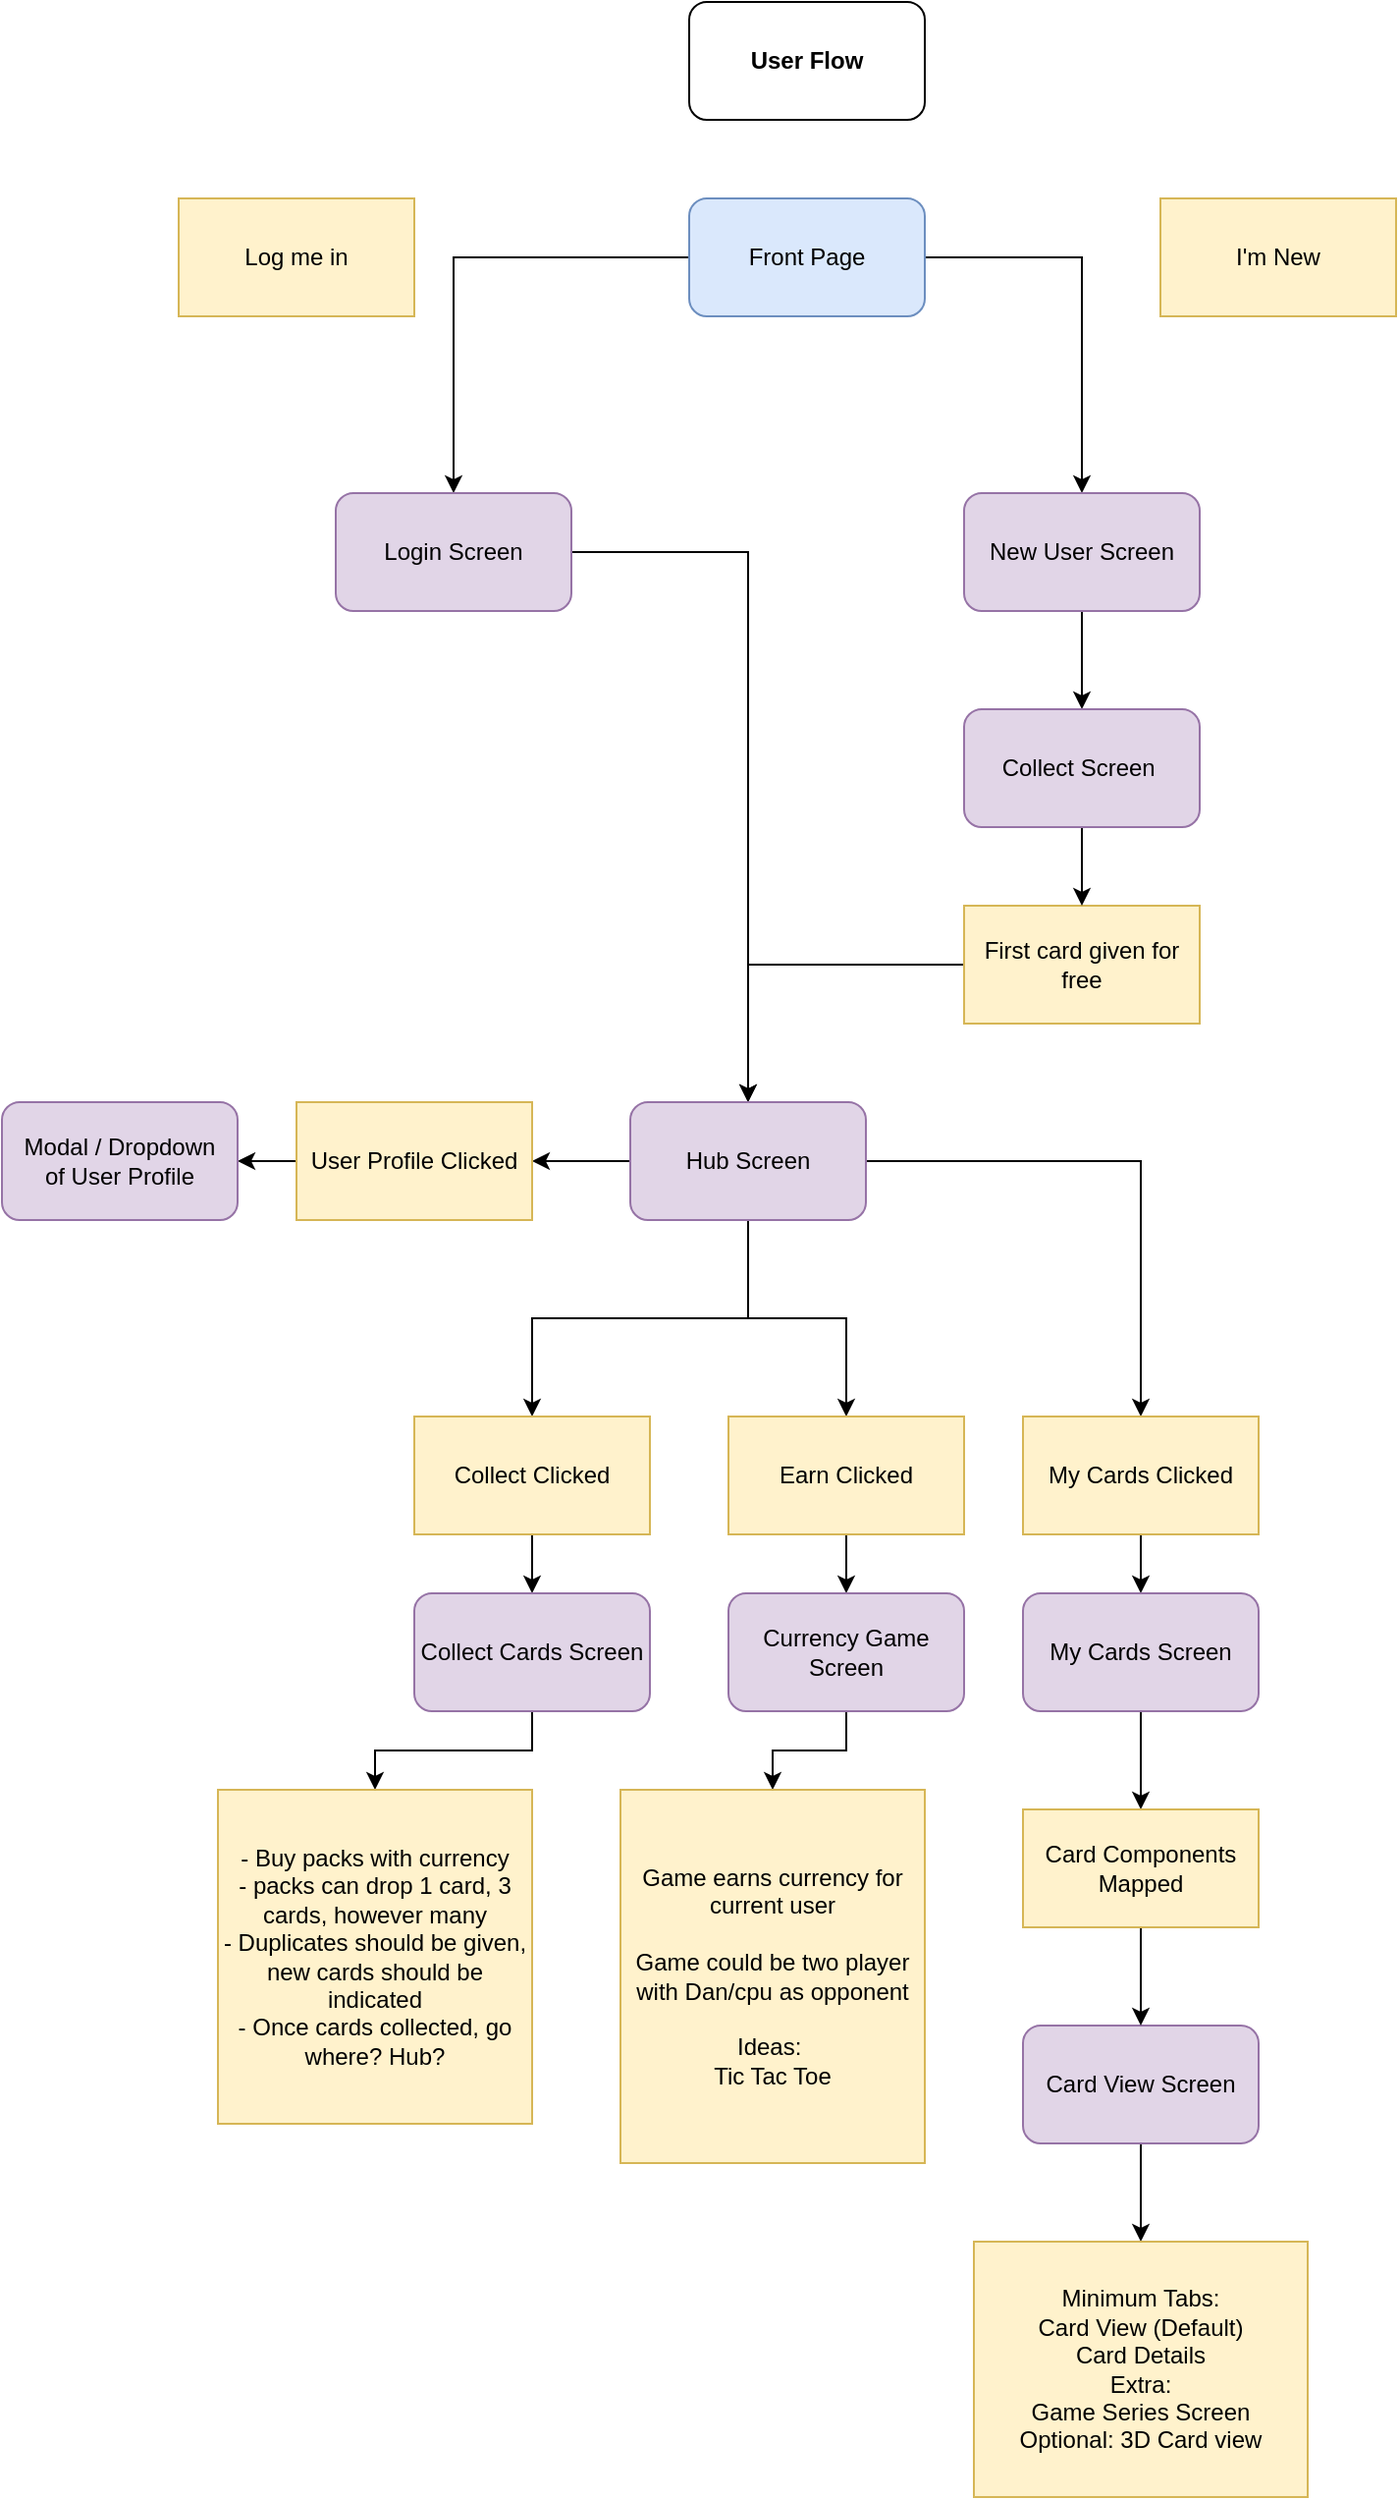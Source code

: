 <mxfile version="21.2.8" type="device">
  <diagram name="Page-1" id="f-AA6As8gq_hd0d5pc7O">
    <mxGraphModel dx="1098" dy="648" grid="1" gridSize="10" guides="1" tooltips="1" connect="1" arrows="1" fold="1" page="1" pageScale="1" pageWidth="850" pageHeight="1100" math="0" shadow="0">
      <root>
        <mxCell id="0" />
        <mxCell id="1" parent="0" />
        <mxCell id="bkwyFVkVn9sR9jUQk32u-1" value="&lt;b&gt;User Flow&lt;/b&gt;" style="rounded=1;whiteSpace=wrap;html=1;" vertex="1" parent="1">
          <mxGeometry x="360" y="40" width="120" height="60" as="geometry" />
        </mxCell>
        <mxCell id="bkwyFVkVn9sR9jUQk32u-5" value="" style="edgeStyle=orthogonalEdgeStyle;rounded=0;orthogonalLoop=1;jettySize=auto;html=1;" edge="1" parent="1" source="bkwyFVkVn9sR9jUQk32u-2" target="bkwyFVkVn9sR9jUQk32u-4">
          <mxGeometry relative="1" as="geometry" />
        </mxCell>
        <mxCell id="bkwyFVkVn9sR9jUQk32u-6" value="" style="edgeStyle=orthogonalEdgeStyle;rounded=0;orthogonalLoop=1;jettySize=auto;html=1;" edge="1" parent="1" source="bkwyFVkVn9sR9jUQk32u-2" target="bkwyFVkVn9sR9jUQk32u-3">
          <mxGeometry relative="1" as="geometry" />
        </mxCell>
        <mxCell id="bkwyFVkVn9sR9jUQk32u-2" value="Front Page" style="rounded=1;whiteSpace=wrap;html=1;fillColor=#dae8fc;strokeColor=#6c8ebf;" vertex="1" parent="1">
          <mxGeometry x="360" y="140" width="120" height="60" as="geometry" />
        </mxCell>
        <mxCell id="bkwyFVkVn9sR9jUQk32u-14" value="" style="edgeStyle=orthogonalEdgeStyle;rounded=0;orthogonalLoop=1;jettySize=auto;html=1;" edge="1" parent="1" source="bkwyFVkVn9sR9jUQk32u-3" target="bkwyFVkVn9sR9jUQk32u-12">
          <mxGeometry relative="1" as="geometry" />
        </mxCell>
        <mxCell id="bkwyFVkVn9sR9jUQk32u-3" value="Login Screen" style="rounded=1;whiteSpace=wrap;html=1;fillColor=#e1d5e7;strokeColor=#9673a6;" vertex="1" parent="1">
          <mxGeometry x="180" y="290" width="120" height="60" as="geometry" />
        </mxCell>
        <mxCell id="bkwyFVkVn9sR9jUQk32u-10" value="" style="edgeStyle=orthogonalEdgeStyle;rounded=0;orthogonalLoop=1;jettySize=auto;html=1;" edge="1" parent="1" source="bkwyFVkVn9sR9jUQk32u-4" target="bkwyFVkVn9sR9jUQk32u-9">
          <mxGeometry relative="1" as="geometry" />
        </mxCell>
        <mxCell id="bkwyFVkVn9sR9jUQk32u-4" value="New User Screen" style="rounded=1;whiteSpace=wrap;html=1;fillColor=#e1d5e7;strokeColor=#9673a6;" vertex="1" parent="1">
          <mxGeometry x="500" y="290" width="120" height="60" as="geometry" />
        </mxCell>
        <mxCell id="bkwyFVkVn9sR9jUQk32u-13" value="" style="edgeStyle=orthogonalEdgeStyle;rounded=0;orthogonalLoop=1;jettySize=auto;html=1;" edge="1" parent="1" source="bkwyFVkVn9sR9jUQk32u-7" target="bkwyFVkVn9sR9jUQk32u-12">
          <mxGeometry relative="1" as="geometry" />
        </mxCell>
        <mxCell id="bkwyFVkVn9sR9jUQk32u-7" value="First card given for free" style="rounded=0;whiteSpace=wrap;html=1;fillColor=#fff2cc;strokeColor=#d6b656;" vertex="1" parent="1">
          <mxGeometry x="500" y="500" width="120" height="60" as="geometry" />
        </mxCell>
        <mxCell id="bkwyFVkVn9sR9jUQk32u-8" value="Log me in" style="rounded=0;whiteSpace=wrap;html=1;fillColor=#fff2cc;strokeColor=#d6b656;" vertex="1" parent="1">
          <mxGeometry x="100" y="140" width="120" height="60" as="geometry" />
        </mxCell>
        <mxCell id="bkwyFVkVn9sR9jUQk32u-11" value="" style="edgeStyle=orthogonalEdgeStyle;rounded=0;orthogonalLoop=1;jettySize=auto;html=1;" edge="1" parent="1" source="bkwyFVkVn9sR9jUQk32u-9" target="bkwyFVkVn9sR9jUQk32u-7">
          <mxGeometry relative="1" as="geometry" />
        </mxCell>
        <mxCell id="bkwyFVkVn9sR9jUQk32u-9" value="Collect Screen&amp;nbsp;" style="rounded=1;whiteSpace=wrap;html=1;fillColor=#e1d5e7;strokeColor=#9673a6;" vertex="1" parent="1">
          <mxGeometry x="500" y="400" width="120" height="60" as="geometry" />
        </mxCell>
        <mxCell id="bkwyFVkVn9sR9jUQk32u-16" value="" style="edgeStyle=orthogonalEdgeStyle;rounded=0;orthogonalLoop=1;jettySize=auto;html=1;" edge="1" parent="1" source="bkwyFVkVn9sR9jUQk32u-12" target="bkwyFVkVn9sR9jUQk32u-15">
          <mxGeometry relative="1" as="geometry" />
        </mxCell>
        <mxCell id="bkwyFVkVn9sR9jUQk32u-22" value="" style="edgeStyle=orthogonalEdgeStyle;rounded=0;orthogonalLoop=1;jettySize=auto;html=1;" edge="1" parent="1" source="bkwyFVkVn9sR9jUQk32u-12" target="bkwyFVkVn9sR9jUQk32u-20">
          <mxGeometry relative="1" as="geometry" />
        </mxCell>
        <mxCell id="bkwyFVkVn9sR9jUQk32u-23" value="" style="edgeStyle=orthogonalEdgeStyle;rounded=0;orthogonalLoop=1;jettySize=auto;html=1;" edge="1" parent="1" source="bkwyFVkVn9sR9jUQk32u-12" target="bkwyFVkVn9sR9jUQk32u-19">
          <mxGeometry relative="1" as="geometry" />
        </mxCell>
        <mxCell id="bkwyFVkVn9sR9jUQk32u-24" value="" style="edgeStyle=orthogonalEdgeStyle;rounded=0;orthogonalLoop=1;jettySize=auto;html=1;" edge="1" parent="1" source="bkwyFVkVn9sR9jUQk32u-12" target="bkwyFVkVn9sR9jUQk32u-21">
          <mxGeometry relative="1" as="geometry" />
        </mxCell>
        <mxCell id="bkwyFVkVn9sR9jUQk32u-12" value="Hub Screen" style="rounded=1;whiteSpace=wrap;html=1;fillColor=#e1d5e7;strokeColor=#9673a6;" vertex="1" parent="1">
          <mxGeometry x="330" y="600" width="120" height="60" as="geometry" />
        </mxCell>
        <mxCell id="bkwyFVkVn9sR9jUQk32u-18" value="" style="edgeStyle=orthogonalEdgeStyle;rounded=0;orthogonalLoop=1;jettySize=auto;html=1;" edge="1" parent="1" source="bkwyFVkVn9sR9jUQk32u-15" target="bkwyFVkVn9sR9jUQk32u-17">
          <mxGeometry relative="1" as="geometry" />
        </mxCell>
        <mxCell id="bkwyFVkVn9sR9jUQk32u-15" value="User Profile Clicked" style="rounded=0;whiteSpace=wrap;html=1;fillColor=#fff2cc;strokeColor=#d6b656;" vertex="1" parent="1">
          <mxGeometry x="160" y="600" width="120" height="60" as="geometry" />
        </mxCell>
        <mxCell id="bkwyFVkVn9sR9jUQk32u-17" value="Modal / Dropdown&lt;br&gt;of User Profile" style="rounded=1;whiteSpace=wrap;html=1;fillColor=#e1d5e7;strokeColor=#9673a6;" vertex="1" parent="1">
          <mxGeometry x="10" y="600" width="120" height="60" as="geometry" />
        </mxCell>
        <mxCell id="bkwyFVkVn9sR9jUQk32u-28" value="" style="edgeStyle=orthogonalEdgeStyle;rounded=0;orthogonalLoop=1;jettySize=auto;html=1;" edge="1" parent="1" source="bkwyFVkVn9sR9jUQk32u-19" target="bkwyFVkVn9sR9jUQk32u-27">
          <mxGeometry relative="1" as="geometry" />
        </mxCell>
        <mxCell id="bkwyFVkVn9sR9jUQk32u-19" value="Collect Clicked" style="rounded=0;whiteSpace=wrap;html=1;fillColor=#fff2cc;strokeColor=#d6b656;" vertex="1" parent="1">
          <mxGeometry x="220" y="760" width="120" height="60" as="geometry" />
        </mxCell>
        <mxCell id="bkwyFVkVn9sR9jUQk32u-26" value="" style="edgeStyle=orthogonalEdgeStyle;rounded=0;orthogonalLoop=1;jettySize=auto;html=1;" edge="1" parent="1" source="bkwyFVkVn9sR9jUQk32u-20" target="bkwyFVkVn9sR9jUQk32u-25">
          <mxGeometry relative="1" as="geometry" />
        </mxCell>
        <mxCell id="bkwyFVkVn9sR9jUQk32u-20" value="Earn Clicked" style="rounded=0;whiteSpace=wrap;html=1;fillColor=#fff2cc;strokeColor=#d6b656;" vertex="1" parent="1">
          <mxGeometry x="380" y="760" width="120" height="60" as="geometry" />
        </mxCell>
        <mxCell id="bkwyFVkVn9sR9jUQk32u-30" value="" style="edgeStyle=orthogonalEdgeStyle;rounded=0;orthogonalLoop=1;jettySize=auto;html=1;" edge="1" parent="1" source="bkwyFVkVn9sR9jUQk32u-21" target="bkwyFVkVn9sR9jUQk32u-29">
          <mxGeometry relative="1" as="geometry" />
        </mxCell>
        <mxCell id="bkwyFVkVn9sR9jUQk32u-21" value="My Cards Clicked" style="rounded=0;whiteSpace=wrap;html=1;fillColor=#fff2cc;strokeColor=#d6b656;" vertex="1" parent="1">
          <mxGeometry x="530" y="760" width="120" height="60" as="geometry" />
        </mxCell>
        <mxCell id="bkwyFVkVn9sR9jUQk32u-41" value="" style="edgeStyle=orthogonalEdgeStyle;rounded=0;orthogonalLoop=1;jettySize=auto;html=1;" edge="1" parent="1" source="bkwyFVkVn9sR9jUQk32u-25" target="bkwyFVkVn9sR9jUQk32u-40">
          <mxGeometry relative="1" as="geometry" />
        </mxCell>
        <mxCell id="bkwyFVkVn9sR9jUQk32u-25" value="Currency Game Screen" style="rounded=1;whiteSpace=wrap;html=1;fillColor=#e1d5e7;strokeColor=#9673a6;" vertex="1" parent="1">
          <mxGeometry x="380" y="850" width="120" height="60" as="geometry" />
        </mxCell>
        <mxCell id="bkwyFVkVn9sR9jUQk32u-39" value="" style="edgeStyle=orthogonalEdgeStyle;rounded=0;orthogonalLoop=1;jettySize=auto;html=1;" edge="1" parent="1" source="bkwyFVkVn9sR9jUQk32u-27" target="bkwyFVkVn9sR9jUQk32u-38">
          <mxGeometry relative="1" as="geometry" />
        </mxCell>
        <mxCell id="bkwyFVkVn9sR9jUQk32u-27" value="Collect Cards Screen" style="rounded=1;whiteSpace=wrap;html=1;fillColor=#e1d5e7;strokeColor=#9673a6;" vertex="1" parent="1">
          <mxGeometry x="220" y="850" width="120" height="60" as="geometry" />
        </mxCell>
        <mxCell id="bkwyFVkVn9sR9jUQk32u-33" value="" style="edgeStyle=orthogonalEdgeStyle;rounded=0;orthogonalLoop=1;jettySize=auto;html=1;" edge="1" parent="1" source="bkwyFVkVn9sR9jUQk32u-29" target="bkwyFVkVn9sR9jUQk32u-32">
          <mxGeometry relative="1" as="geometry" />
        </mxCell>
        <mxCell id="bkwyFVkVn9sR9jUQk32u-29" value="My Cards Screen" style="rounded=1;whiteSpace=wrap;html=1;fillColor=#e1d5e7;strokeColor=#9673a6;" vertex="1" parent="1">
          <mxGeometry x="530" y="850" width="120" height="60" as="geometry" />
        </mxCell>
        <mxCell id="bkwyFVkVn9sR9jUQk32u-37" value="" style="edgeStyle=orthogonalEdgeStyle;rounded=0;orthogonalLoop=1;jettySize=auto;html=1;" edge="1" parent="1" source="bkwyFVkVn9sR9jUQk32u-31" target="bkwyFVkVn9sR9jUQk32u-36">
          <mxGeometry relative="1" as="geometry" />
        </mxCell>
        <mxCell id="bkwyFVkVn9sR9jUQk32u-31" value="Card View Screen" style="rounded=1;whiteSpace=wrap;html=1;fillColor=#e1d5e7;strokeColor=#9673a6;" vertex="1" parent="1">
          <mxGeometry x="530" y="1070" width="120" height="60" as="geometry" />
        </mxCell>
        <mxCell id="bkwyFVkVn9sR9jUQk32u-34" value="" style="edgeStyle=orthogonalEdgeStyle;rounded=0;orthogonalLoop=1;jettySize=auto;html=1;" edge="1" parent="1" source="bkwyFVkVn9sR9jUQk32u-32" target="bkwyFVkVn9sR9jUQk32u-31">
          <mxGeometry relative="1" as="geometry" />
        </mxCell>
        <mxCell id="bkwyFVkVn9sR9jUQk32u-32" value="Card Components Mapped" style="rounded=0;whiteSpace=wrap;html=1;fillColor=#fff2cc;strokeColor=#d6b656;" vertex="1" parent="1">
          <mxGeometry x="530" y="960" width="120" height="60" as="geometry" />
        </mxCell>
        <mxCell id="bkwyFVkVn9sR9jUQk32u-36" value="Minimum Tabs:&lt;br&gt;Card View (Default)&lt;br&gt;Card Details&lt;br&gt;Extra:&lt;br&gt;Game Series Screen&lt;br&gt;Optional: 3D Card view" style="rounded=0;whiteSpace=wrap;html=1;fillColor=#fff2cc;strokeColor=#d6b656;" vertex="1" parent="1">
          <mxGeometry x="505" y="1180" width="170" height="130" as="geometry" />
        </mxCell>
        <mxCell id="bkwyFVkVn9sR9jUQk32u-38" value="- Buy packs with currency&lt;br&gt;- packs can drop 1 card, 3 cards, however many&lt;br&gt;- Duplicates should be given, new cards should be indicated&lt;br&gt;- Once cards collected, go where? Hub?" style="rounded=0;whiteSpace=wrap;html=1;fillColor=#fff2cc;strokeColor=#d6b656;" vertex="1" parent="1">
          <mxGeometry x="120" y="950" width="160" height="170" as="geometry" />
        </mxCell>
        <mxCell id="bkwyFVkVn9sR9jUQk32u-40" value="Game earns currency for current user&lt;br&gt;&lt;br&gt;Game could be two player with Dan/cpu as opponent&lt;br&gt;&lt;br&gt;Ideas:&amp;nbsp;&lt;br&gt;Tic Tac Toe" style="rounded=0;whiteSpace=wrap;html=1;fillColor=#fff2cc;strokeColor=#d6b656;" vertex="1" parent="1">
          <mxGeometry x="325" y="950" width="155" height="190" as="geometry" />
        </mxCell>
        <mxCell id="bkwyFVkVn9sR9jUQk32u-42" value="I&#39;m New" style="rounded=0;whiteSpace=wrap;html=1;fillColor=#fff2cc;strokeColor=#d6b656;" vertex="1" parent="1">
          <mxGeometry x="600" y="140" width="120" height="60" as="geometry" />
        </mxCell>
      </root>
    </mxGraphModel>
  </diagram>
</mxfile>

